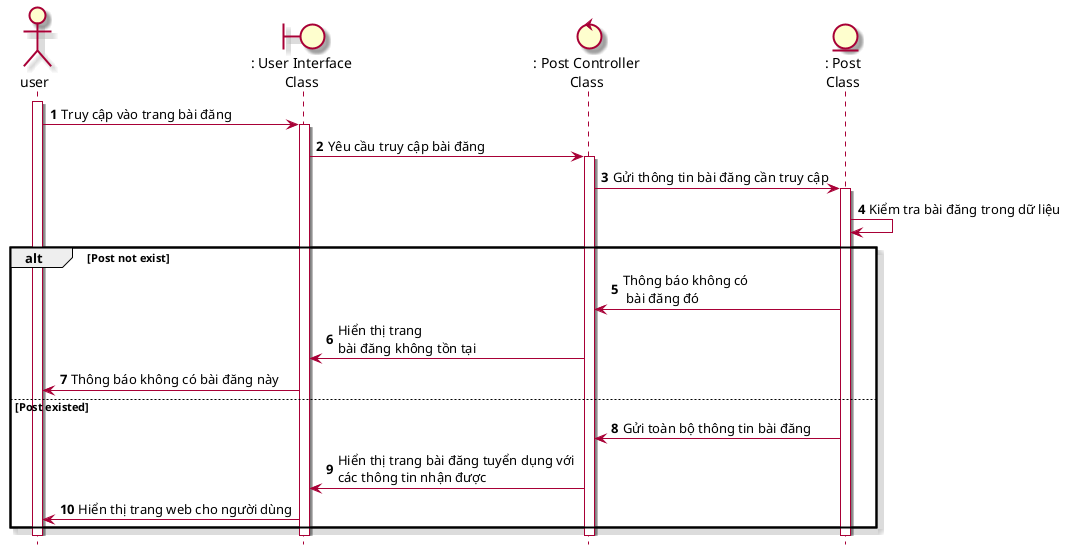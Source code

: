 @startuml SeqTruyCapBaiDang
skin rose
hide footbox

actor user
boundary userInterface as ": User Interface\nClass"
control postController as ": Post Controller\nClass"
entity Post as ": Post\nClass"
autonumber 
user++
user -> userInterface++: Truy cập vào trang bài đăng
userInterface-> postController++: Yêu cầu truy cập bài đăng
postController -> Post++:Gửi thông tin bài đăng cần truy cập
Post -> Post: Kiểm tra bài đăng trong dữ liệu
alt Post not exist
    Post-> postController: Thông báo không có\n bài đăng đó
    postController -> userInterface: Hiển thị trang \nbài đăng không tồn tại 
    userInterface -> user: Thông báo không có bài đăng này
else Post existed
    Post-> postController: Gửi toàn bộ thông tin bài đăng
    postController -> userInterface: Hiển thị trang bài đăng tuyển dụng với \ncác thông tin nhận được
    userInterface -> user: Hiển thị trang web cho người dùng
end
@enduml